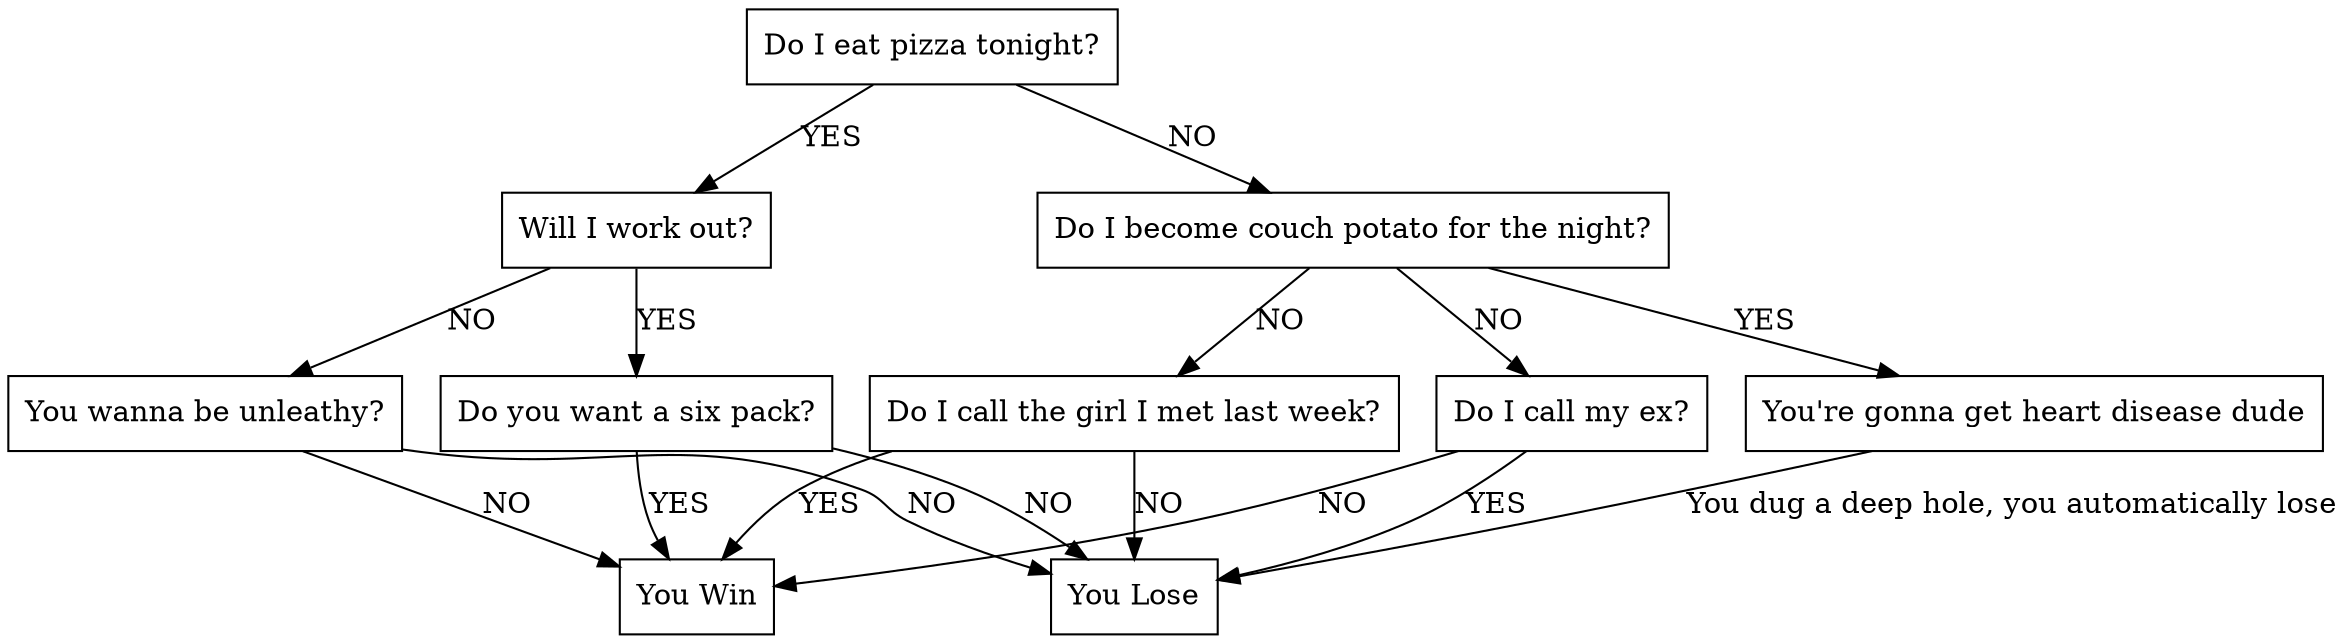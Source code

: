 digraph  {
        node [shape = record];

        node0 [ label ="Do I eat pizza tonight?"];
        node1 [ label ="Will I work out?"];
        node2 [ label ="Do I become couch potato for the night?"];
        node3 [ label ="You're gonna get heart disease dude"];
        node4 [ label ="Do I call my ex?"];
        node6 [ label ="You wanna be unleathy?"];
        node7 [ label ="Do you want a six pack?"];
        node8 [ label ="You Win"];
        node9 [ label ="You Lose"];
        node13 [ label="Do I call the girl I met last week?"]



        "node0" -> "node1"[label="YES"];
        "node0" -> "node2"[label="NO"];

        "node2" -> "node3"[label="YES"];
        "node2" -> "node4"[label="NO"];
        "node1" -> "node6"[label="NO"];
        "node1" -> "node7"[label="YES"];
        "node6" -> "node9"[label="NO"];
        "node7" -> "node8"[label="YES"];
        "node7" -> "node9" [label="NO"]
        "node3" -> "node9"[label="You dug a deep hole, you automatically lose"];
        "node2" -> "node13"[label="NO"];
        "node13" -> "node9"[label="NO"];
        "node13" -> "node8"[label="YES"];
        "node6" -> "node8"[label="NO"];
        "node4" -> "node9"[label="YES"];
        "node4" -> "node8"[label="NO"];

}
